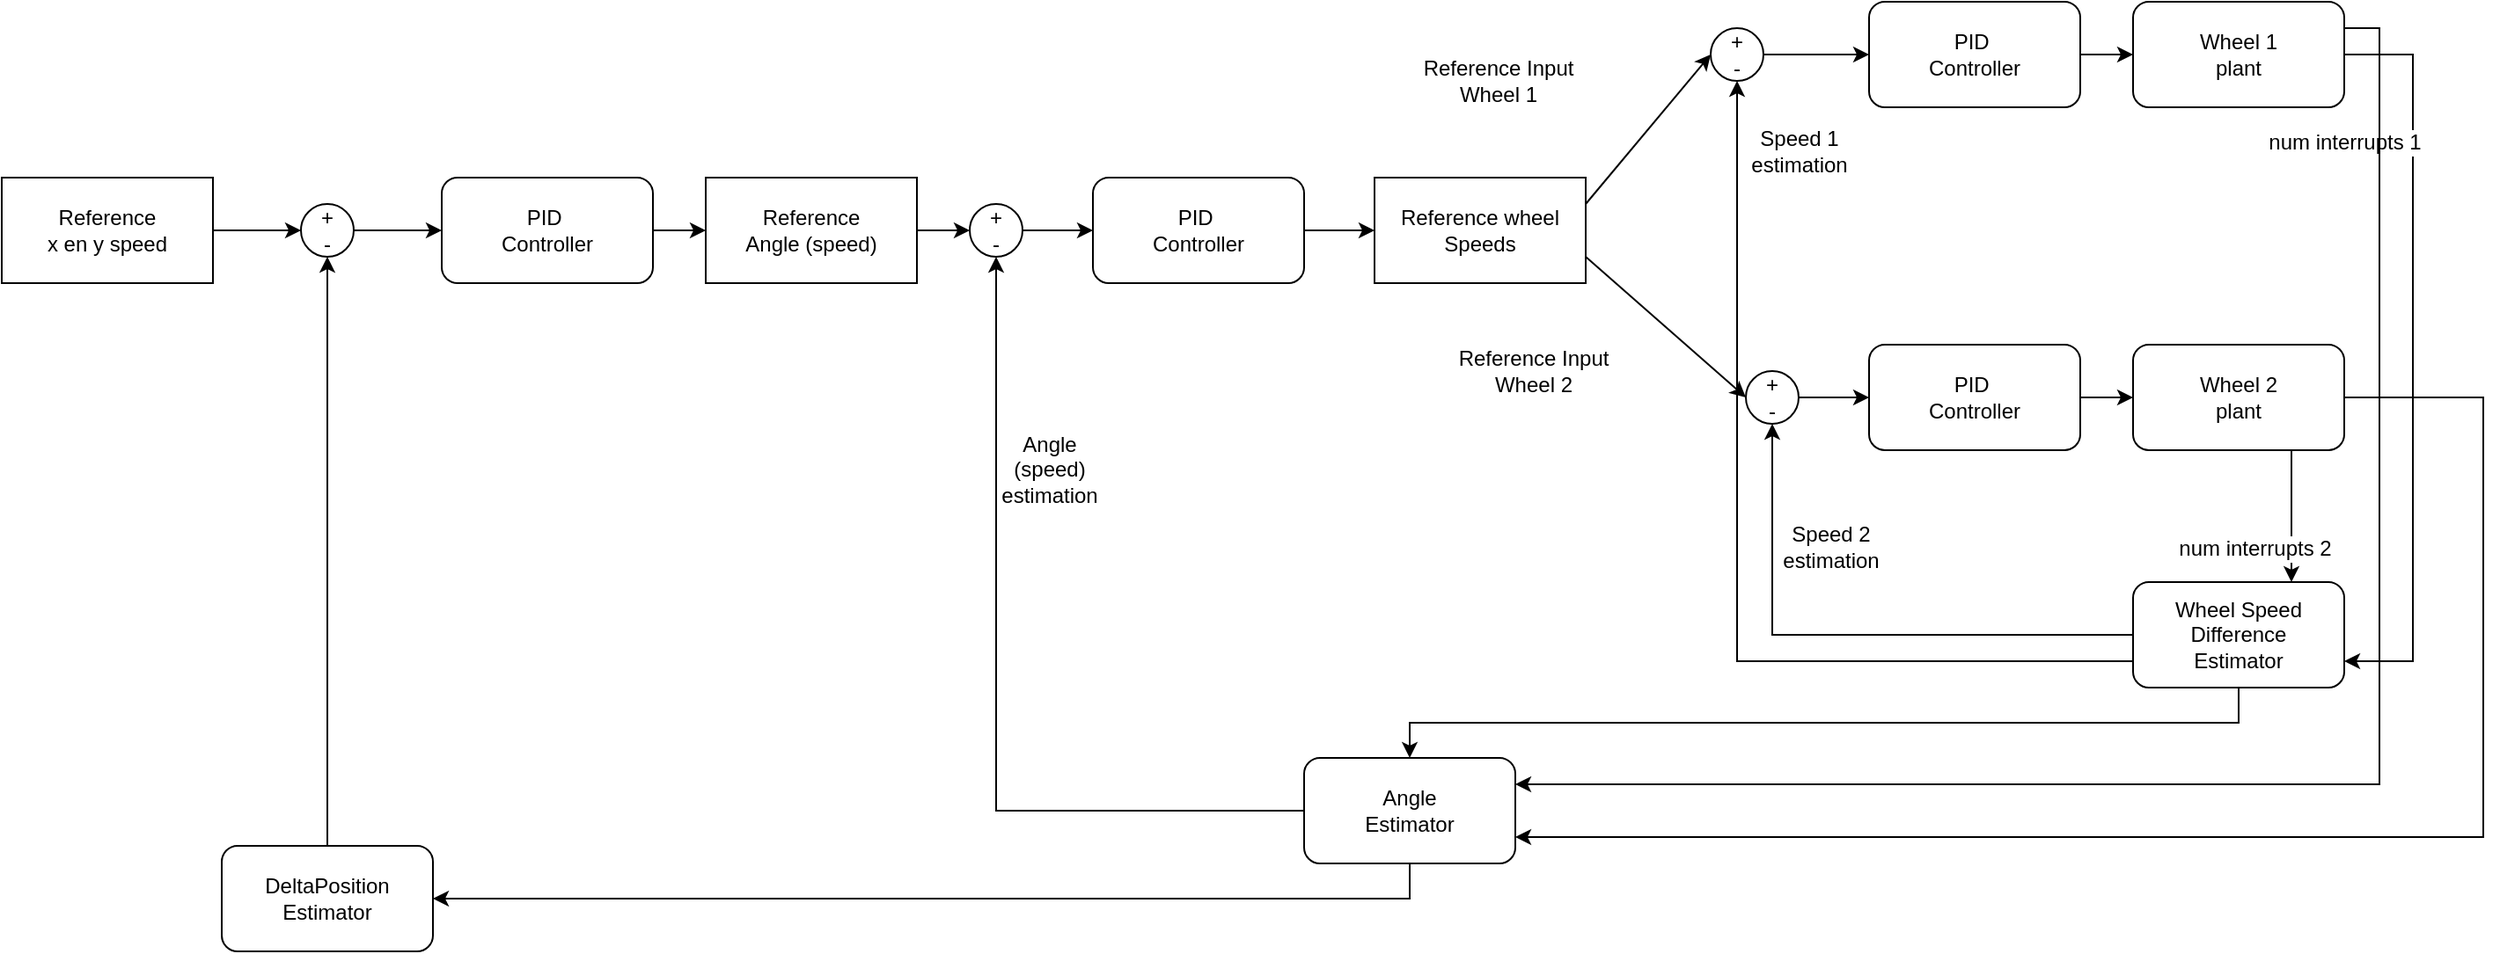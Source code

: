 <mxfile version="12.6.5" type="device"><diagram id="Tq0Oj1TsnBUARvIQx2y3" name="Page-1"><mxGraphModel dx="2881" dy="1346" grid="1" gridSize="10" guides="1" tooltips="1" connect="1" arrows="1" fold="1" page="1" pageScale="1" pageWidth="850" pageHeight="1100" math="0" shadow="0"><root><mxCell id="0"/><mxCell id="1" parent="0"/><mxCell id="SuVnvV16YAbypaj0zx3d-15" style="edgeStyle=orthogonalEdgeStyle;rounded=0;orthogonalLoop=1;jettySize=auto;html=1;exitX=1;exitY=0.5;exitDx=0;exitDy=0;" edge="1" parent="1" source="SuVnvV16YAbypaj0zx3d-2" target="SuVnvV16YAbypaj0zx3d-6"><mxGeometry relative="1" as="geometry"/></mxCell><mxCell id="SuVnvV16YAbypaj0zx3d-2" value="+&lt;br&gt;-" style="ellipse;whiteSpace=wrap;html=1;aspect=fixed;" vertex="1" parent="1"><mxGeometry x="751" y="235" width="30" height="30" as="geometry"/></mxCell><mxCell id="SuVnvV16YAbypaj0zx3d-3" value="" style="endArrow=classic;html=1;entryX=0;entryY=0.5;entryDx=0;entryDy=0;exitX=1;exitY=0.25;exitDx=0;exitDy=0;" edge="1" parent="1" source="SuVnvV16YAbypaj0zx3d-49" target="SuVnvV16YAbypaj0zx3d-2"><mxGeometry width="50" height="50" relative="1" as="geometry"><mxPoint x="671" y="250" as="sourcePoint"/><mxPoint x="721" y="235" as="targetPoint"/></mxGeometry></mxCell><mxCell id="SuVnvV16YAbypaj0zx3d-4" value="Reference Input&lt;br&gt;Wheel 1" style="text;html=1;align=center;verticalAlign=middle;resizable=0;points=[];autosize=1;" vertex="1" parent="1"><mxGeometry x="580" y="250" width="100" height="30" as="geometry"/></mxCell><mxCell id="SuVnvV16YAbypaj0zx3d-10" value="" style="edgeStyle=orthogonalEdgeStyle;rounded=0;orthogonalLoop=1;jettySize=auto;html=1;entryX=0;entryY=0.5;entryDx=0;entryDy=0;" edge="1" parent="1" source="SuVnvV16YAbypaj0zx3d-6" target="SuVnvV16YAbypaj0zx3d-8"><mxGeometry relative="1" as="geometry"><mxPoint x="1041" y="250" as="targetPoint"/></mxGeometry></mxCell><mxCell id="SuVnvV16YAbypaj0zx3d-6" value="PID&amp;nbsp;&lt;br&gt;Controller" style="rounded=1;whiteSpace=wrap;html=1;" vertex="1" parent="1"><mxGeometry x="841" y="220" width="120" height="60" as="geometry"/></mxCell><mxCell id="SuVnvV16YAbypaj0zx3d-56" style="edgeStyle=orthogonalEdgeStyle;rounded=0;orthogonalLoop=1;jettySize=auto;html=1;exitX=1;exitY=0.5;exitDx=0;exitDy=0;entryX=1;entryY=0.75;entryDx=0;entryDy=0;" edge="1" parent="1" source="SuVnvV16YAbypaj0zx3d-8" target="SuVnvV16YAbypaj0zx3d-53"><mxGeometry relative="1" as="geometry"><Array as="points"><mxPoint x="1150" y="250"/><mxPoint x="1150" y="595"/></Array></mxGeometry></mxCell><mxCell id="SuVnvV16YAbypaj0zx3d-63" value="num interrupts 1" style="text;html=1;align=center;verticalAlign=middle;resizable=0;points=[];labelBackgroundColor=#ffffff;" vertex="1" connectable="0" parent="SuVnvV16YAbypaj0zx3d-56"><mxGeometry x="0.372" y="4" relative="1" as="geometry"><mxPoint x="-43" y="-201" as="offset"/></mxGeometry></mxCell><mxCell id="SuVnvV16YAbypaj0zx3d-73" style="edgeStyle=orthogonalEdgeStyle;rounded=0;orthogonalLoop=1;jettySize=auto;html=1;exitX=1;exitY=0.25;exitDx=0;exitDy=0;entryX=1;entryY=0.25;entryDx=0;entryDy=0;" edge="1" parent="1" source="SuVnvV16YAbypaj0zx3d-8" target="SuVnvV16YAbypaj0zx3d-66"><mxGeometry relative="1" as="geometry"/></mxCell><mxCell id="SuVnvV16YAbypaj0zx3d-8" value="Wheel 1&lt;br&gt;plant" style="rounded=1;whiteSpace=wrap;html=1;" vertex="1" parent="1"><mxGeometry x="991" y="220" width="120" height="60" as="geometry"/></mxCell><mxCell id="SuVnvV16YAbypaj0zx3d-16" style="edgeStyle=orthogonalEdgeStyle;rounded=0;orthogonalLoop=1;jettySize=auto;html=1;exitX=1;exitY=0.5;exitDx=0;exitDy=0;" edge="1" parent="1" source="SuVnvV16YAbypaj0zx3d-17" target="SuVnvV16YAbypaj0zx3d-21"><mxGeometry relative="1" as="geometry"/></mxCell><mxCell id="SuVnvV16YAbypaj0zx3d-17" value="+&lt;br&gt;-" style="ellipse;whiteSpace=wrap;html=1;aspect=fixed;" vertex="1" parent="1"><mxGeometry x="771" y="430" width="30" height="30" as="geometry"/></mxCell><mxCell id="SuVnvV16YAbypaj0zx3d-18" value="" style="endArrow=classic;html=1;entryX=0;entryY=0.5;entryDx=0;entryDy=0;exitX=1;exitY=0.75;exitDx=0;exitDy=0;" edge="1" parent="1" target="SuVnvV16YAbypaj0zx3d-17" source="SuVnvV16YAbypaj0zx3d-49"><mxGeometry width="50" height="50" relative="1" as="geometry"><mxPoint x="671" y="445" as="sourcePoint"/><mxPoint x="721" y="430" as="targetPoint"/></mxGeometry></mxCell><mxCell id="SuVnvV16YAbypaj0zx3d-19" value="Reference Input&lt;br&gt;Wheel 2" style="text;html=1;align=center;verticalAlign=middle;resizable=0;points=[];autosize=1;" vertex="1" parent="1"><mxGeometry x="600" y="415" width="100" height="30" as="geometry"/></mxCell><mxCell id="SuVnvV16YAbypaj0zx3d-20" value="" style="edgeStyle=orthogonalEdgeStyle;rounded=0;orthogonalLoop=1;jettySize=auto;html=1;entryX=0;entryY=0.5;entryDx=0;entryDy=0;" edge="1" parent="1" source="SuVnvV16YAbypaj0zx3d-21" target="SuVnvV16YAbypaj0zx3d-25"><mxGeometry relative="1" as="geometry"><mxPoint x="1041" y="445" as="targetPoint"/></mxGeometry></mxCell><mxCell id="SuVnvV16YAbypaj0zx3d-21" value="PID&amp;nbsp;&lt;br&gt;Controller" style="rounded=1;whiteSpace=wrap;html=1;" vertex="1" parent="1"><mxGeometry x="841" y="415" width="120" height="60" as="geometry"/></mxCell><mxCell id="SuVnvV16YAbypaj0zx3d-55" style="edgeStyle=orthogonalEdgeStyle;rounded=0;orthogonalLoop=1;jettySize=auto;html=1;exitX=0.75;exitY=1;exitDx=0;exitDy=0;entryX=0.75;entryY=0;entryDx=0;entryDy=0;" edge="1" parent="1" source="SuVnvV16YAbypaj0zx3d-25" target="SuVnvV16YAbypaj0zx3d-53"><mxGeometry relative="1" as="geometry"><Array as="points"><mxPoint x="1081" y="550"/><mxPoint x="1081" y="550"/></Array></mxGeometry></mxCell><mxCell id="SuVnvV16YAbypaj0zx3d-62" value="num interrupts 2" style="text;html=1;align=center;verticalAlign=middle;resizable=0;points=[];labelBackgroundColor=#ffffff;" vertex="1" connectable="0" parent="SuVnvV16YAbypaj0zx3d-55"><mxGeometry x="-0.191" y="-26" relative="1" as="geometry"><mxPoint x="5" y="25" as="offset"/></mxGeometry></mxCell><mxCell id="SuVnvV16YAbypaj0zx3d-74" style="edgeStyle=orthogonalEdgeStyle;rounded=0;orthogonalLoop=1;jettySize=auto;html=1;exitX=1;exitY=0.5;exitDx=0;exitDy=0;entryX=1;entryY=0.75;entryDx=0;entryDy=0;" edge="1" parent="1" source="SuVnvV16YAbypaj0zx3d-25" target="SuVnvV16YAbypaj0zx3d-66"><mxGeometry relative="1" as="geometry"><Array as="points"><mxPoint x="1190" y="445"/><mxPoint x="1190" y="695"/></Array></mxGeometry></mxCell><mxCell id="SuVnvV16YAbypaj0zx3d-25" value="Wheel 2&lt;br&gt;plant" style="rounded=1;whiteSpace=wrap;html=1;" vertex="1" parent="1"><mxGeometry x="991" y="415" width="120" height="60" as="geometry"/></mxCell><mxCell id="SuVnvV16YAbypaj0zx3d-49" value="Reference wheel&lt;br&gt;Speeds" style="rounded=0;whiteSpace=wrap;html=1;" vertex="1" parent="1"><mxGeometry x="560" y="320" width="120" height="60" as="geometry"/></mxCell><mxCell id="SuVnvV16YAbypaj0zx3d-58" style="edgeStyle=orthogonalEdgeStyle;rounded=0;orthogonalLoop=1;jettySize=auto;html=1;exitX=0;exitY=0.5;exitDx=0;exitDy=0;entryX=0.5;entryY=1;entryDx=0;entryDy=0;" edge="1" parent="1" source="SuVnvV16YAbypaj0zx3d-53" target="SuVnvV16YAbypaj0zx3d-17"><mxGeometry relative="1" as="geometry"/></mxCell><mxCell id="SuVnvV16YAbypaj0zx3d-60" style="edgeStyle=orthogonalEdgeStyle;rounded=0;orthogonalLoop=1;jettySize=auto;html=1;exitX=0;exitY=0.75;exitDx=0;exitDy=0;entryX=0.5;entryY=1;entryDx=0;entryDy=0;" edge="1" parent="1" source="SuVnvV16YAbypaj0zx3d-53" target="SuVnvV16YAbypaj0zx3d-2"><mxGeometry relative="1" as="geometry"><mxPoint x="761" y="280" as="targetPoint"/></mxGeometry></mxCell><mxCell id="SuVnvV16YAbypaj0zx3d-72" style="edgeStyle=orthogonalEdgeStyle;rounded=0;orthogonalLoop=1;jettySize=auto;html=1;exitX=0.5;exitY=1;exitDx=0;exitDy=0;" edge="1" parent="1" source="SuVnvV16YAbypaj0zx3d-53" target="SuVnvV16YAbypaj0zx3d-66"><mxGeometry relative="1" as="geometry"/></mxCell><mxCell id="SuVnvV16YAbypaj0zx3d-53" value="Wheel Speed Difference&lt;br&gt;Estimator" style="rounded=1;whiteSpace=wrap;html=1;" vertex="1" parent="1"><mxGeometry x="991" y="550" width="120" height="60" as="geometry"/></mxCell><mxCell id="SuVnvV16YAbypaj0zx3d-71" style="edgeStyle=orthogonalEdgeStyle;rounded=0;orthogonalLoop=1;jettySize=auto;html=1;exitX=1;exitY=0.5;exitDx=0;exitDy=0;entryX=0;entryY=0.5;entryDx=0;entryDy=0;" edge="1" parent="1" source="SuVnvV16YAbypaj0zx3d-64" target="SuVnvV16YAbypaj0zx3d-65"><mxGeometry relative="1" as="geometry"/></mxCell><mxCell id="SuVnvV16YAbypaj0zx3d-64" value="Reference&lt;br&gt;Angle (speed)" style="rounded=0;whiteSpace=wrap;html=1;" vertex="1" parent="1"><mxGeometry x="180" y="320" width="120" height="60" as="geometry"/></mxCell><mxCell id="SuVnvV16YAbypaj0zx3d-80" style="edgeStyle=orthogonalEdgeStyle;rounded=0;orthogonalLoop=1;jettySize=auto;html=1;exitX=1;exitY=0.5;exitDx=0;exitDy=0;" edge="1" parent="1" source="SuVnvV16YAbypaj0zx3d-65" target="SuVnvV16YAbypaj0zx3d-78"><mxGeometry relative="1" as="geometry"/></mxCell><mxCell id="SuVnvV16YAbypaj0zx3d-65" value="+&lt;br&gt;-" style="ellipse;whiteSpace=wrap;html=1;aspect=fixed;" vertex="1" parent="1"><mxGeometry x="330" y="335" width="30" height="30" as="geometry"/></mxCell><mxCell id="SuVnvV16YAbypaj0zx3d-69" style="edgeStyle=orthogonalEdgeStyle;rounded=0;orthogonalLoop=1;jettySize=auto;html=1;exitX=0;exitY=0.5;exitDx=0;exitDy=0;entryX=0.5;entryY=1;entryDx=0;entryDy=0;" edge="1" parent="1" source="SuVnvV16YAbypaj0zx3d-66" target="SuVnvV16YAbypaj0zx3d-65"><mxGeometry relative="1" as="geometry"/></mxCell><mxCell id="SuVnvV16YAbypaj0zx3d-87" style="edgeStyle=orthogonalEdgeStyle;rounded=0;orthogonalLoop=1;jettySize=auto;html=1;exitX=0.5;exitY=1;exitDx=0;exitDy=0;entryX=1;entryY=0.5;entryDx=0;entryDy=0;" edge="1" parent="1" source="SuVnvV16YAbypaj0zx3d-66" target="SuVnvV16YAbypaj0zx3d-86"><mxGeometry relative="1" as="geometry"/></mxCell><mxCell id="SuVnvV16YAbypaj0zx3d-66" value="Angle&lt;br&gt;Estimator" style="rounded=1;whiteSpace=wrap;html=1;" vertex="1" parent="1"><mxGeometry x="520" y="650" width="120" height="60" as="geometry"/></mxCell><mxCell id="SuVnvV16YAbypaj0zx3d-75" value="Speed 2 &lt;br&gt;estimation" style="text;html=1;align=center;verticalAlign=middle;resizable=0;points=[];autosize=1;" vertex="1" parent="1"><mxGeometry x="784" y="515" width="70" height="30" as="geometry"/></mxCell><mxCell id="SuVnvV16YAbypaj0zx3d-76" value="Speed 1&lt;br&gt;estimation" style="text;html=1;align=center;verticalAlign=middle;resizable=0;points=[];autosize=1;" vertex="1" parent="1"><mxGeometry x="766" y="290" width="70" height="30" as="geometry"/></mxCell><mxCell id="SuVnvV16YAbypaj0zx3d-77" value="Angle&lt;br&gt;(speed)&lt;br&gt;estimation" style="text;html=1;align=center;verticalAlign=middle;resizable=0;points=[];autosize=1;" vertex="1" parent="1"><mxGeometry x="340" y="461" width="70" height="50" as="geometry"/></mxCell><mxCell id="SuVnvV16YAbypaj0zx3d-79" style="edgeStyle=orthogonalEdgeStyle;rounded=0;orthogonalLoop=1;jettySize=auto;html=1;exitX=1;exitY=0.5;exitDx=0;exitDy=0;" edge="1" parent="1" source="SuVnvV16YAbypaj0zx3d-78" target="SuVnvV16YAbypaj0zx3d-49"><mxGeometry relative="1" as="geometry"/></mxCell><mxCell id="SuVnvV16YAbypaj0zx3d-78" value="PID&amp;nbsp;&lt;br&gt;Controller" style="rounded=1;whiteSpace=wrap;html=1;" vertex="1" parent="1"><mxGeometry x="400" y="320" width="120" height="60" as="geometry"/></mxCell><mxCell id="SuVnvV16YAbypaj0zx3d-91" style="edgeStyle=orthogonalEdgeStyle;rounded=0;orthogonalLoop=1;jettySize=auto;html=1;exitX=1;exitY=0.5;exitDx=0;exitDy=0;entryX=0;entryY=0.5;entryDx=0;entryDy=0;" edge="1" parent="1" source="SuVnvV16YAbypaj0zx3d-81" target="SuVnvV16YAbypaj0zx3d-89"><mxGeometry relative="1" as="geometry"/></mxCell><mxCell id="SuVnvV16YAbypaj0zx3d-81" value="Reference&lt;br&gt;x en y speed" style="rounded=0;whiteSpace=wrap;html=1;" vertex="1" parent="1"><mxGeometry x="-220" y="320" width="120" height="60" as="geometry"/></mxCell><mxCell id="SuVnvV16YAbypaj0zx3d-84" style="edgeStyle=orthogonalEdgeStyle;rounded=0;orthogonalLoop=1;jettySize=auto;html=1;exitX=1;exitY=0.5;exitDx=0;exitDy=0;entryX=0;entryY=0.5;entryDx=0;entryDy=0;" edge="1" parent="1" source="SuVnvV16YAbypaj0zx3d-83" target="SuVnvV16YAbypaj0zx3d-64"><mxGeometry relative="1" as="geometry"/></mxCell><mxCell id="SuVnvV16YAbypaj0zx3d-83" value="PID&amp;nbsp;&lt;br&gt;Controller" style="rounded=1;whiteSpace=wrap;html=1;" vertex="1" parent="1"><mxGeometry x="30" y="320" width="120" height="60" as="geometry"/></mxCell><mxCell id="SuVnvV16YAbypaj0zx3d-94" value="" style="edgeStyle=orthogonalEdgeStyle;rounded=0;orthogonalLoop=1;jettySize=auto;html=1;" edge="1" parent="1" source="SuVnvV16YAbypaj0zx3d-86" target="SuVnvV16YAbypaj0zx3d-89"><mxGeometry relative="1" as="geometry"><mxPoint x="-35" y="620" as="targetPoint"/></mxGeometry></mxCell><mxCell id="SuVnvV16YAbypaj0zx3d-86" value="DeltaPosition&lt;br&gt;Estimator" style="rounded=1;whiteSpace=wrap;html=1;" vertex="1" parent="1"><mxGeometry x="-95" y="700" width="120" height="60" as="geometry"/></mxCell><mxCell id="SuVnvV16YAbypaj0zx3d-92" style="edgeStyle=orthogonalEdgeStyle;rounded=0;orthogonalLoop=1;jettySize=auto;html=1;exitX=1;exitY=0.5;exitDx=0;exitDy=0;entryX=0;entryY=0.5;entryDx=0;entryDy=0;" edge="1" parent="1" source="SuVnvV16YAbypaj0zx3d-89" target="SuVnvV16YAbypaj0zx3d-83"><mxGeometry relative="1" as="geometry"/></mxCell><mxCell id="SuVnvV16YAbypaj0zx3d-89" value="+&lt;br&gt;-" style="ellipse;whiteSpace=wrap;html=1;aspect=fixed;" vertex="1" parent="1"><mxGeometry x="-50" y="335" width="30" height="30" as="geometry"/></mxCell></root></mxGraphModel></diagram></mxfile>